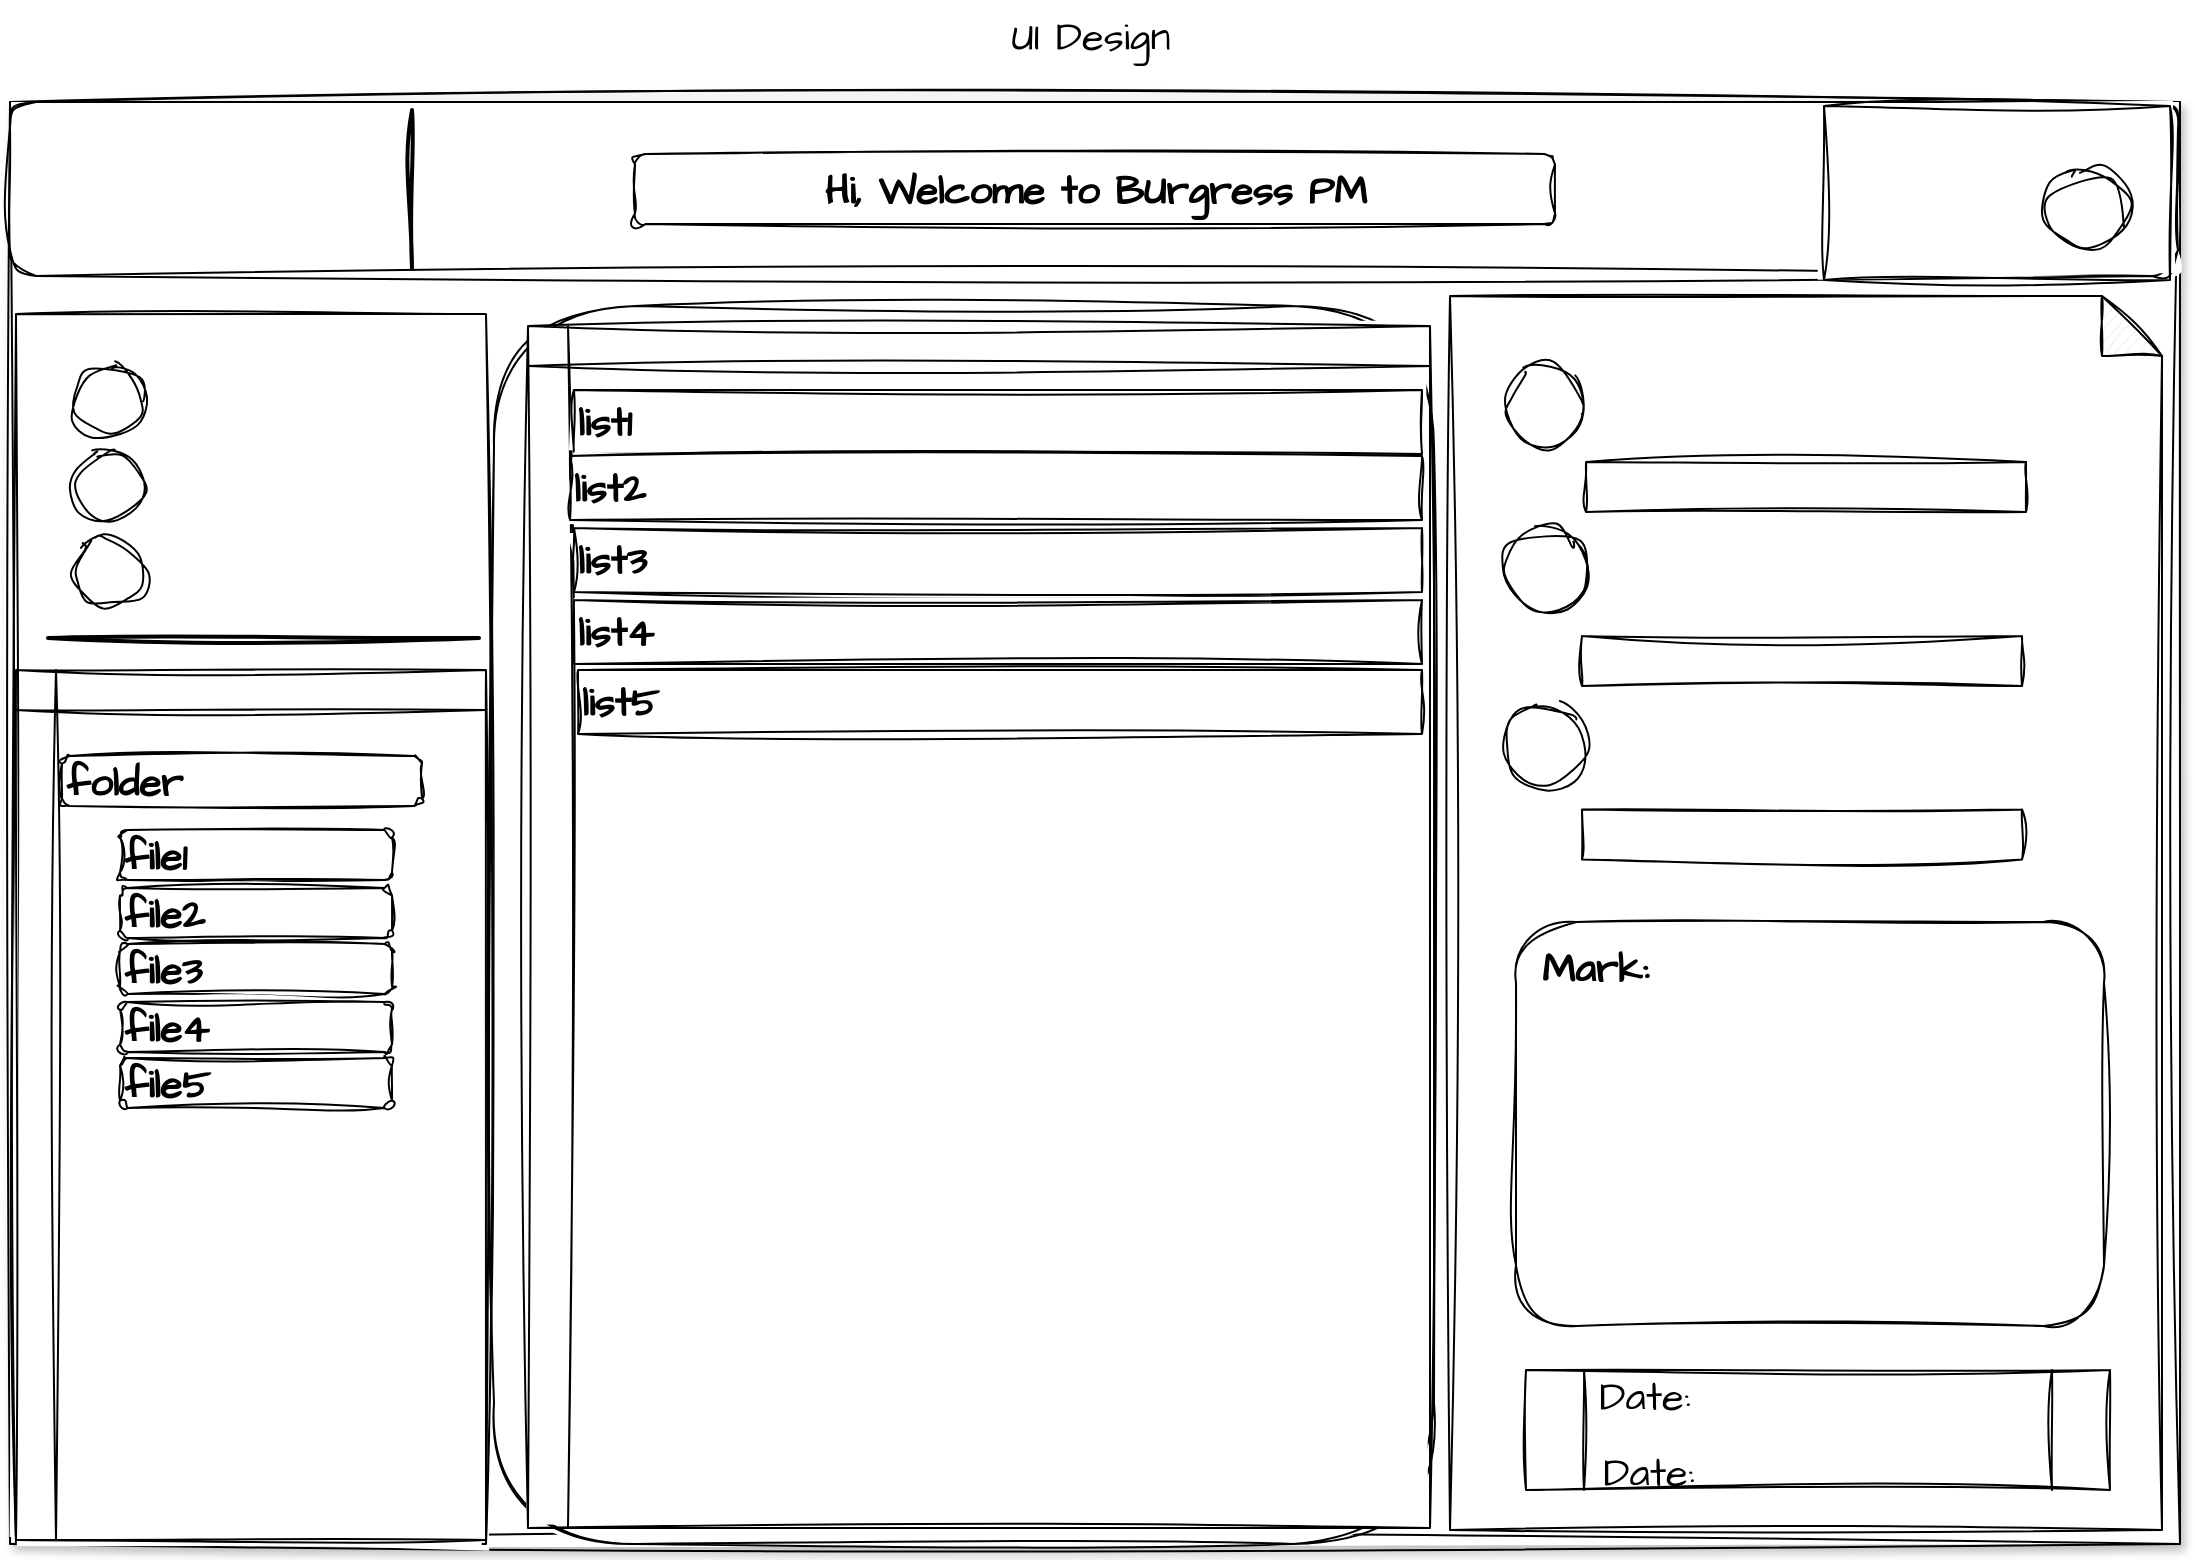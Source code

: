 <mxfile version="22.0.2" type="device">
  <diagram name="第 1 页" id="b0qKJsIQzuOsfrbKHpYj">
    <mxGraphModel dx="1404" dy="1256" grid="0" gridSize="10" guides="1" tooltips="1" connect="1" arrows="1" fold="1" page="0" pageScale="1" pageWidth="827" pageHeight="1169" math="0" shadow="0">
      <root>
        <mxCell id="0" />
        <mxCell id="1" parent="0" />
        <mxCell id="zrLvnUCvFXgo0jDGZw39-1" value="" style="swimlane;startSize=0;sketch=1;hachureGap=4;jiggle=2;curveFitting=1;fontFamily=Architects Daughter;fontSource=https%3A%2F%2Ffonts.googleapis.com%2Fcss%3Ffamily%3DArchitects%2BDaughter;fontSize=20;rounded=0;glass=0;swimlaneLine=1;shadow=1;swimlaneFillColor=default;" vertex="1" parent="1">
          <mxGeometry width="1085" height="721" as="geometry" />
        </mxCell>
        <mxCell id="zrLvnUCvFXgo0jDGZw39-2" value="" style="rounded=1;whiteSpace=wrap;html=1;sketch=1;hachureGap=4;jiggle=2;curveFitting=1;fontFamily=Architects Daughter;fontSource=https%3A%2F%2Ffonts.googleapis.com%2Fcss%3Ffamily%3DArchitects%2BDaughter;fontSize=20;" vertex="1" parent="zrLvnUCvFXgo0jDGZw39-1">
          <mxGeometry width="1084" height="87" as="geometry" />
        </mxCell>
        <mxCell id="zrLvnUCvFXgo0jDGZw39-4" value="" style="rounded=0;whiteSpace=wrap;html=1;sketch=1;hachureGap=4;jiggle=2;curveFitting=1;fontFamily=Architects Daughter;fontSource=https%3A%2F%2Ffonts.googleapis.com%2Fcss%3Ffamily%3DArchitects%2BDaughter;fontSize=20;" vertex="1" parent="zrLvnUCvFXgo0jDGZw39-1">
          <mxGeometry x="3" y="106" width="235" height="615" as="geometry" />
        </mxCell>
        <mxCell id="zrLvnUCvFXgo0jDGZw39-6" value="" style="ellipse;whiteSpace=wrap;html=1;aspect=fixed;sketch=1;hachureGap=4;jiggle=2;curveFitting=1;fontFamily=Architects Daughter;fontSource=https%3A%2F%2Ffonts.googleapis.com%2Fcss%3Ffamily%3DArchitects%2BDaughter;fontSize=20;" vertex="1" parent="zrLvnUCvFXgo0jDGZw39-1">
          <mxGeometry x="32" y="131" width="35" height="35" as="geometry" />
        </mxCell>
        <mxCell id="zrLvnUCvFXgo0jDGZw39-7" value="" style="ellipse;whiteSpace=wrap;html=1;aspect=fixed;sketch=1;hachureGap=4;jiggle=2;curveFitting=1;fontFamily=Architects Daughter;fontSource=https%3A%2F%2Ffonts.googleapis.com%2Fcss%3Ffamily%3DArchitects%2BDaughter;fontSize=20;" vertex="1" parent="zrLvnUCvFXgo0jDGZw39-1">
          <mxGeometry x="32" y="174" width="35" height="35" as="geometry" />
        </mxCell>
        <mxCell id="zrLvnUCvFXgo0jDGZw39-8" value="" style="ellipse;whiteSpace=wrap;html=1;aspect=fixed;sketch=1;hachureGap=4;jiggle=2;curveFitting=1;fontFamily=Architects Daughter;fontSource=https%3A%2F%2Ffonts.googleapis.com%2Fcss%3Ffamily%3DArchitects%2BDaughter;fontSize=20;" vertex="1" parent="zrLvnUCvFXgo0jDGZw39-1">
          <mxGeometry x="32" y="217" width="35" height="35" as="geometry" />
        </mxCell>
        <mxCell id="zrLvnUCvFXgo0jDGZw39-10" value="" style="rounded=1;whiteSpace=wrap;html=1;sketch=1;hachureGap=4;jiggle=2;curveFitting=1;fontFamily=Architects Daughter;fontSource=https%3A%2F%2Ffonts.googleapis.com%2Fcss%3Ffamily%3DArchitects%2BDaughter;fontSize=20;" vertex="1" parent="zrLvnUCvFXgo0jDGZw39-1">
          <mxGeometry x="242" y="102" width="470" height="619" as="geometry" />
        </mxCell>
        <mxCell id="zrLvnUCvFXgo0jDGZw39-13" value="" style="line;strokeWidth=2;html=1;sketch=1;hachureGap=4;jiggle=2;curveFitting=1;fontFamily=Architects Daughter;fontSource=https%3A%2F%2Ffonts.googleapis.com%2Fcss%3Ffamily%3DArchitects%2BDaughter;fontSize=20;" vertex="1" parent="zrLvnUCvFXgo0jDGZw39-1">
          <mxGeometry x="19" y="263" width="215.5" height="10" as="geometry" />
        </mxCell>
        <mxCell id="zrLvnUCvFXgo0jDGZw39-14" value="" style="line;strokeWidth=2;direction=south;html=1;sketch=1;hachureGap=4;jiggle=2;curveFitting=1;fontFamily=Architects Daughter;fontSource=https%3A%2F%2Ffonts.googleapis.com%2Fcss%3Ffamily%3DArchitects%2BDaughter;fontSize=20;" vertex="1" parent="zrLvnUCvFXgo0jDGZw39-1">
          <mxGeometry x="196" y="4" width="10" height="79" as="geometry" />
        </mxCell>
        <mxCell id="zrLvnUCvFXgo0jDGZw39-15" value="&lt;b&gt;Hi, Welcome to BUrgress PM&lt;/b&gt;" style="rounded=1;whiteSpace=wrap;html=1;sketch=1;hachureGap=4;jiggle=2;curveFitting=1;fontFamily=Architects Daughter;fontSource=https%3A%2F%2Ffonts.googleapis.com%2Fcss%3Ffamily%3DArchitects%2BDaughter;fontSize=20;" vertex="1" parent="zrLvnUCvFXgo0jDGZw39-1">
          <mxGeometry x="312.5" y="26" width="460" height="35" as="geometry" />
        </mxCell>
        <mxCell id="zrLvnUCvFXgo0jDGZw39-16" value="" style="rounded=0;whiteSpace=wrap;html=1;sketch=1;hachureGap=4;jiggle=2;curveFitting=1;fontFamily=Architects Daughter;fontSource=https%3A%2F%2Ffonts.googleapis.com%2Fcss%3Ffamily%3DArchitects%2BDaughter;fontSize=20;" vertex="1" parent="zrLvnUCvFXgo0jDGZw39-1">
          <mxGeometry x="907" y="2" width="173" height="87" as="geometry" />
        </mxCell>
        <mxCell id="zrLvnUCvFXgo0jDGZw39-17" value="" style="ellipse;whiteSpace=wrap;html=1;aspect=fixed;sketch=1;hachureGap=4;jiggle=2;curveFitting=1;fontFamily=Architects Daughter;fontSource=https%3A%2F%2Ffonts.googleapis.com%2Fcss%3Ffamily%3DArchitects%2BDaughter;fontSize=20;" vertex="1" parent="zrLvnUCvFXgo0jDGZw39-1">
          <mxGeometry x="1019" y="33" width="40" height="40" as="geometry" />
        </mxCell>
        <mxCell id="zrLvnUCvFXgo0jDGZw39-20" value="" style="shape=internalStorage;whiteSpace=wrap;html=1;backgroundOutline=1;sketch=1;hachureGap=4;jiggle=2;curveFitting=1;fontFamily=Architects Daughter;fontSource=https%3A%2F%2Ffonts.googleapis.com%2Fcss%3Ffamily%3DArchitects%2BDaughter;fontSize=20;" vertex="1" parent="zrLvnUCvFXgo0jDGZw39-1">
          <mxGeometry x="3" y="284" width="235" height="435" as="geometry" />
        </mxCell>
        <mxCell id="zrLvnUCvFXgo0jDGZw39-21" value="&lt;b&gt;folder&lt;/b&gt;" style="rounded=1;whiteSpace=wrap;html=1;sketch=1;hachureGap=4;jiggle=2;curveFitting=1;fontFamily=Architects Daughter;fontSource=https%3A%2F%2Ffonts.googleapis.com%2Fcss%3Ffamily%3DArchitects%2BDaughter;fontSize=20;align=left;" vertex="1" parent="zrLvnUCvFXgo0jDGZw39-1">
          <mxGeometry x="26" y="327" width="180" height="25" as="geometry" />
        </mxCell>
        <mxCell id="zrLvnUCvFXgo0jDGZw39-23" value="&lt;b&gt;file1&lt;/b&gt;" style="rounded=1;whiteSpace=wrap;html=1;sketch=1;hachureGap=4;jiggle=2;curveFitting=1;fontFamily=Architects Daughter;fontSource=https%3A%2F%2Ffonts.googleapis.com%2Fcss%3Ffamily%3DArchitects%2BDaughter;fontSize=20;align=left;" vertex="1" parent="zrLvnUCvFXgo0jDGZw39-1">
          <mxGeometry x="55" y="364" width="136" height="25" as="geometry" />
        </mxCell>
        <mxCell id="zrLvnUCvFXgo0jDGZw39-26" value="&lt;b&gt;file2&lt;/b&gt;" style="rounded=1;whiteSpace=wrap;html=1;sketch=1;hachureGap=4;jiggle=2;curveFitting=1;fontFamily=Architects Daughter;fontSource=https%3A%2F%2Ffonts.googleapis.com%2Fcss%3Ffamily%3DArchitects%2BDaughter;fontSize=20;align=left;" vertex="1" parent="zrLvnUCvFXgo0jDGZw39-1">
          <mxGeometry x="55" y="393" width="136" height="25" as="geometry" />
        </mxCell>
        <mxCell id="zrLvnUCvFXgo0jDGZw39-27" value="&lt;b&gt;file3&lt;/b&gt;" style="rounded=1;whiteSpace=wrap;html=1;sketch=1;hachureGap=4;jiggle=2;curveFitting=1;fontFamily=Architects Daughter;fontSource=https%3A%2F%2Ffonts.googleapis.com%2Fcss%3Ffamily%3DArchitects%2BDaughter;fontSize=20;align=left;" vertex="1" parent="zrLvnUCvFXgo0jDGZw39-1">
          <mxGeometry x="55" y="421" width="136" height="25" as="geometry" />
        </mxCell>
        <mxCell id="zrLvnUCvFXgo0jDGZw39-28" value="&lt;b&gt;file4&lt;/b&gt;" style="rounded=1;whiteSpace=wrap;html=1;sketch=1;hachureGap=4;jiggle=2;curveFitting=1;fontFamily=Architects Daughter;fontSource=https%3A%2F%2Ffonts.googleapis.com%2Fcss%3Ffamily%3DArchitects%2BDaughter;fontSize=20;align=left;" vertex="1" parent="zrLvnUCvFXgo0jDGZw39-1">
          <mxGeometry x="55" y="450" width="136" height="25" as="geometry" />
        </mxCell>
        <mxCell id="zrLvnUCvFXgo0jDGZw39-29" value="&lt;b&gt;file5&lt;/b&gt;" style="rounded=1;whiteSpace=wrap;html=1;sketch=1;hachureGap=4;jiggle=2;curveFitting=1;fontFamily=Architects Daughter;fontSource=https%3A%2F%2Ffonts.googleapis.com%2Fcss%3Ffamily%3DArchitects%2BDaughter;fontSize=20;align=left;" vertex="1" parent="zrLvnUCvFXgo0jDGZw39-1">
          <mxGeometry x="55" y="478" width="136" height="25" as="geometry" />
        </mxCell>
        <mxCell id="zrLvnUCvFXgo0jDGZw39-30" value="" style="shape=internalStorage;whiteSpace=wrap;html=1;backgroundOutline=1;sketch=1;hachureGap=4;jiggle=2;curveFitting=1;fontFamily=Architects Daughter;fontSource=https%3A%2F%2Ffonts.googleapis.com%2Fcss%3Ffamily%3DArchitects%2BDaughter;fontSize=20;" vertex="1" parent="zrLvnUCvFXgo0jDGZw39-1">
          <mxGeometry x="259" y="112" width="451" height="601" as="geometry" />
        </mxCell>
        <mxCell id="zrLvnUCvFXgo0jDGZw39-32" value="&lt;b&gt;list1&lt;/b&gt;" style="rounded=0;whiteSpace=wrap;html=1;sketch=1;hachureGap=4;jiggle=2;curveFitting=1;fontFamily=Architects Daughter;fontSource=https%3A%2F%2Ffonts.googleapis.com%2Fcss%3Ffamily%3DArchitects%2BDaughter;fontSize=20;align=left;" vertex="1" parent="zrLvnUCvFXgo0jDGZw39-1">
          <mxGeometry x="282" y="144" width="424" height="32" as="geometry" />
        </mxCell>
        <mxCell id="zrLvnUCvFXgo0jDGZw39-33" value="&lt;b&gt;list2&lt;/b&gt;" style="rounded=0;whiteSpace=wrap;html=1;sketch=1;hachureGap=4;jiggle=2;curveFitting=1;fontFamily=Architects Daughter;fontSource=https%3A%2F%2Ffonts.googleapis.com%2Fcss%3Ffamily%3DArchitects%2BDaughter;fontSize=20;align=left;" vertex="1" parent="zrLvnUCvFXgo0jDGZw39-1">
          <mxGeometry x="280" y="177" width="426" height="32" as="geometry" />
        </mxCell>
        <mxCell id="zrLvnUCvFXgo0jDGZw39-34" value="&lt;b&gt;list3&lt;/b&gt;" style="rounded=0;whiteSpace=wrap;html=1;sketch=1;hachureGap=4;jiggle=2;curveFitting=1;fontFamily=Architects Daughter;fontSource=https%3A%2F%2Ffonts.googleapis.com%2Fcss%3Ffamily%3DArchitects%2BDaughter;fontSize=20;align=left;" vertex="1" parent="zrLvnUCvFXgo0jDGZw39-1">
          <mxGeometry x="282" y="213" width="424" height="32" as="geometry" />
        </mxCell>
        <mxCell id="zrLvnUCvFXgo0jDGZw39-35" value="&lt;b&gt;list4&lt;/b&gt;" style="rounded=0;whiteSpace=wrap;html=1;sketch=1;hachureGap=4;jiggle=2;curveFitting=1;fontFamily=Architects Daughter;fontSource=https%3A%2F%2Ffonts.googleapis.com%2Fcss%3Ffamily%3DArchitects%2BDaughter;fontSize=20;align=left;" vertex="1" parent="zrLvnUCvFXgo0jDGZw39-1">
          <mxGeometry x="282" y="249" width="424" height="32" as="geometry" />
        </mxCell>
        <mxCell id="zrLvnUCvFXgo0jDGZw39-36" value="&lt;b&gt;list5&lt;/b&gt;" style="rounded=0;whiteSpace=wrap;html=1;sketch=1;hachureGap=4;jiggle=2;curveFitting=1;fontFamily=Architects Daughter;fontSource=https%3A%2F%2Ffonts.googleapis.com%2Fcss%3Ffamily%3DArchitects%2BDaughter;fontSize=20;align=left;" vertex="1" parent="zrLvnUCvFXgo0jDGZw39-1">
          <mxGeometry x="284" y="284" width="422" height="32" as="geometry" />
        </mxCell>
        <mxCell id="zrLvnUCvFXgo0jDGZw39-39" value="" style="shape=note;whiteSpace=wrap;html=1;backgroundOutline=1;darkOpacity=0.05;sketch=1;hachureGap=4;jiggle=2;curveFitting=1;fontFamily=Architects Daughter;fontSource=https%3A%2F%2Ffonts.googleapis.com%2Fcss%3Ffamily%3DArchitects%2BDaughter;fontSize=20;" vertex="1" parent="zrLvnUCvFXgo0jDGZw39-1">
          <mxGeometry x="720" y="97" width="356" height="617" as="geometry" />
        </mxCell>
        <mxCell id="zrLvnUCvFXgo0jDGZw39-40" value="" style="ellipse;whiteSpace=wrap;html=1;sketch=1;hachureGap=4;jiggle=2;curveFitting=1;fontFamily=Architects Daughter;fontSource=https%3A%2F%2Ffonts.googleapis.com%2Fcss%3Ffamily%3DArchitects%2BDaughter;fontSize=20;" vertex="1" parent="zrLvnUCvFXgo0jDGZw39-1">
          <mxGeometry x="747" y="131" width="41" height="42" as="geometry" />
        </mxCell>
        <mxCell id="zrLvnUCvFXgo0jDGZw39-42" value="" style="ellipse;whiteSpace=wrap;html=1;sketch=1;hachureGap=4;jiggle=2;curveFitting=1;fontFamily=Architects Daughter;fontSource=https%3A%2F%2Ffonts.googleapis.com%2Fcss%3Ffamily%3DArchitects%2BDaughter;fontSize=20;" vertex="1" parent="zrLvnUCvFXgo0jDGZw39-1">
          <mxGeometry x="747" y="213" width="41" height="42" as="geometry" />
        </mxCell>
        <mxCell id="zrLvnUCvFXgo0jDGZw39-44" value="" style="rounded=0;whiteSpace=wrap;html=1;sketch=1;hachureGap=4;jiggle=2;curveFitting=1;fontFamily=Architects Daughter;fontSource=https%3A%2F%2Ffonts.googleapis.com%2Fcss%3Ffamily%3DArchitects%2BDaughter;fontSize=20;" vertex="1" parent="zrLvnUCvFXgo0jDGZw39-1">
          <mxGeometry x="786" y="267" width="220" height="25" as="geometry" />
        </mxCell>
        <mxCell id="zrLvnUCvFXgo0jDGZw39-47" value="" style="rounded=0;whiteSpace=wrap;html=1;sketch=1;hachureGap=4;jiggle=2;curveFitting=1;fontFamily=Architects Daughter;fontSource=https%3A%2F%2Ffonts.googleapis.com%2Fcss%3Ffamily%3DArchitects%2BDaughter;fontSize=20;" vertex="1" parent="zrLvnUCvFXgo0jDGZw39-1">
          <mxGeometry x="788" y="180" width="220" height="25" as="geometry" />
        </mxCell>
        <mxCell id="zrLvnUCvFXgo0jDGZw39-51" value="" style="ellipse;whiteSpace=wrap;html=1;sketch=1;hachureGap=4;jiggle=2;curveFitting=1;fontFamily=Architects Daughter;fontSource=https%3A%2F%2Ffonts.googleapis.com%2Fcss%3Ffamily%3DArchitects%2BDaughter;fontSize=20;" vertex="1" parent="zrLvnUCvFXgo0jDGZw39-1">
          <mxGeometry x="747" y="299.75" width="41" height="42" as="geometry" />
        </mxCell>
        <mxCell id="zrLvnUCvFXgo0jDGZw39-52" value="" style="rounded=0;whiteSpace=wrap;html=1;sketch=1;hachureGap=4;jiggle=2;curveFitting=1;fontFamily=Architects Daughter;fontSource=https%3A%2F%2Ffonts.googleapis.com%2Fcss%3Ffamily%3DArchitects%2BDaughter;fontSize=20;" vertex="1" parent="zrLvnUCvFXgo0jDGZw39-1">
          <mxGeometry x="786" y="353.75" width="220" height="25" as="geometry" />
        </mxCell>
        <mxCell id="zrLvnUCvFXgo0jDGZw39-53" value="" style="shape=process;whiteSpace=wrap;html=1;backgroundOutline=1;sketch=1;hachureGap=4;jiggle=2;curveFitting=1;fontFamily=Architects Daughter;fontSource=https%3A%2F%2Ffonts.googleapis.com%2Fcss%3Ffamily%3DArchitects%2BDaughter;fontSize=20;" vertex="1" parent="zrLvnUCvFXgo0jDGZw39-1">
          <mxGeometry x="758" y="634" width="292" height="60" as="geometry" />
        </mxCell>
        <mxCell id="zrLvnUCvFXgo0jDGZw39-54" value="Date:" style="text;html=1;strokeColor=none;fillColor=none;align=center;verticalAlign=middle;whiteSpace=wrap;rounded=0;fontSize=20;fontFamily=Architects Daughter;" vertex="1" parent="zrLvnUCvFXgo0jDGZw39-1">
          <mxGeometry x="788" y="637" width="59" height="19" as="geometry" />
        </mxCell>
        <mxCell id="zrLvnUCvFXgo0jDGZw39-55" value="Date:" style="text;html=1;strokeColor=none;fillColor=none;align=center;verticalAlign=middle;whiteSpace=wrap;rounded=0;fontSize=20;fontFamily=Architects Daughter;" vertex="1" parent="zrLvnUCvFXgo0jDGZw39-1">
          <mxGeometry x="790" y="675" width="59" height="19" as="geometry" />
        </mxCell>
        <mxCell id="zrLvnUCvFXgo0jDGZw39-57" value="" style="rounded=1;whiteSpace=wrap;html=1;sketch=1;hachureGap=4;jiggle=2;curveFitting=1;fontFamily=Architects Daughter;fontSource=https%3A%2F%2Ffonts.googleapis.com%2Fcss%3Ffamily%3DArchitects%2BDaughter;fontSize=20;align=left;" vertex="1" parent="zrLvnUCvFXgo0jDGZw39-1">
          <mxGeometry x="753" y="410" width="294" height="202" as="geometry" />
        </mxCell>
        <mxCell id="zrLvnUCvFXgo0jDGZw39-58" value="&lt;b&gt;Mark:&lt;/b&gt;" style="text;html=1;strokeColor=none;fillColor=none;align=left;verticalAlign=middle;whiteSpace=wrap;rounded=0;fontSize=20;fontFamily=Architects Daughter;" vertex="1" parent="zrLvnUCvFXgo0jDGZw39-1">
          <mxGeometry x="764" y="418" width="60" height="30" as="geometry" />
        </mxCell>
        <mxCell id="zrLvnUCvFXgo0jDGZw39-5" value="UI Design" style="text;html=1;align=center;verticalAlign=middle;resizable=0;points=[];autosize=1;strokeColor=none;fillColor=none;fontSize=20;fontFamily=Architects Daughter;" vertex="1" parent="1">
          <mxGeometry x="491.5" y="-51" width="97" height="36" as="geometry" />
        </mxCell>
      </root>
    </mxGraphModel>
  </diagram>
</mxfile>
